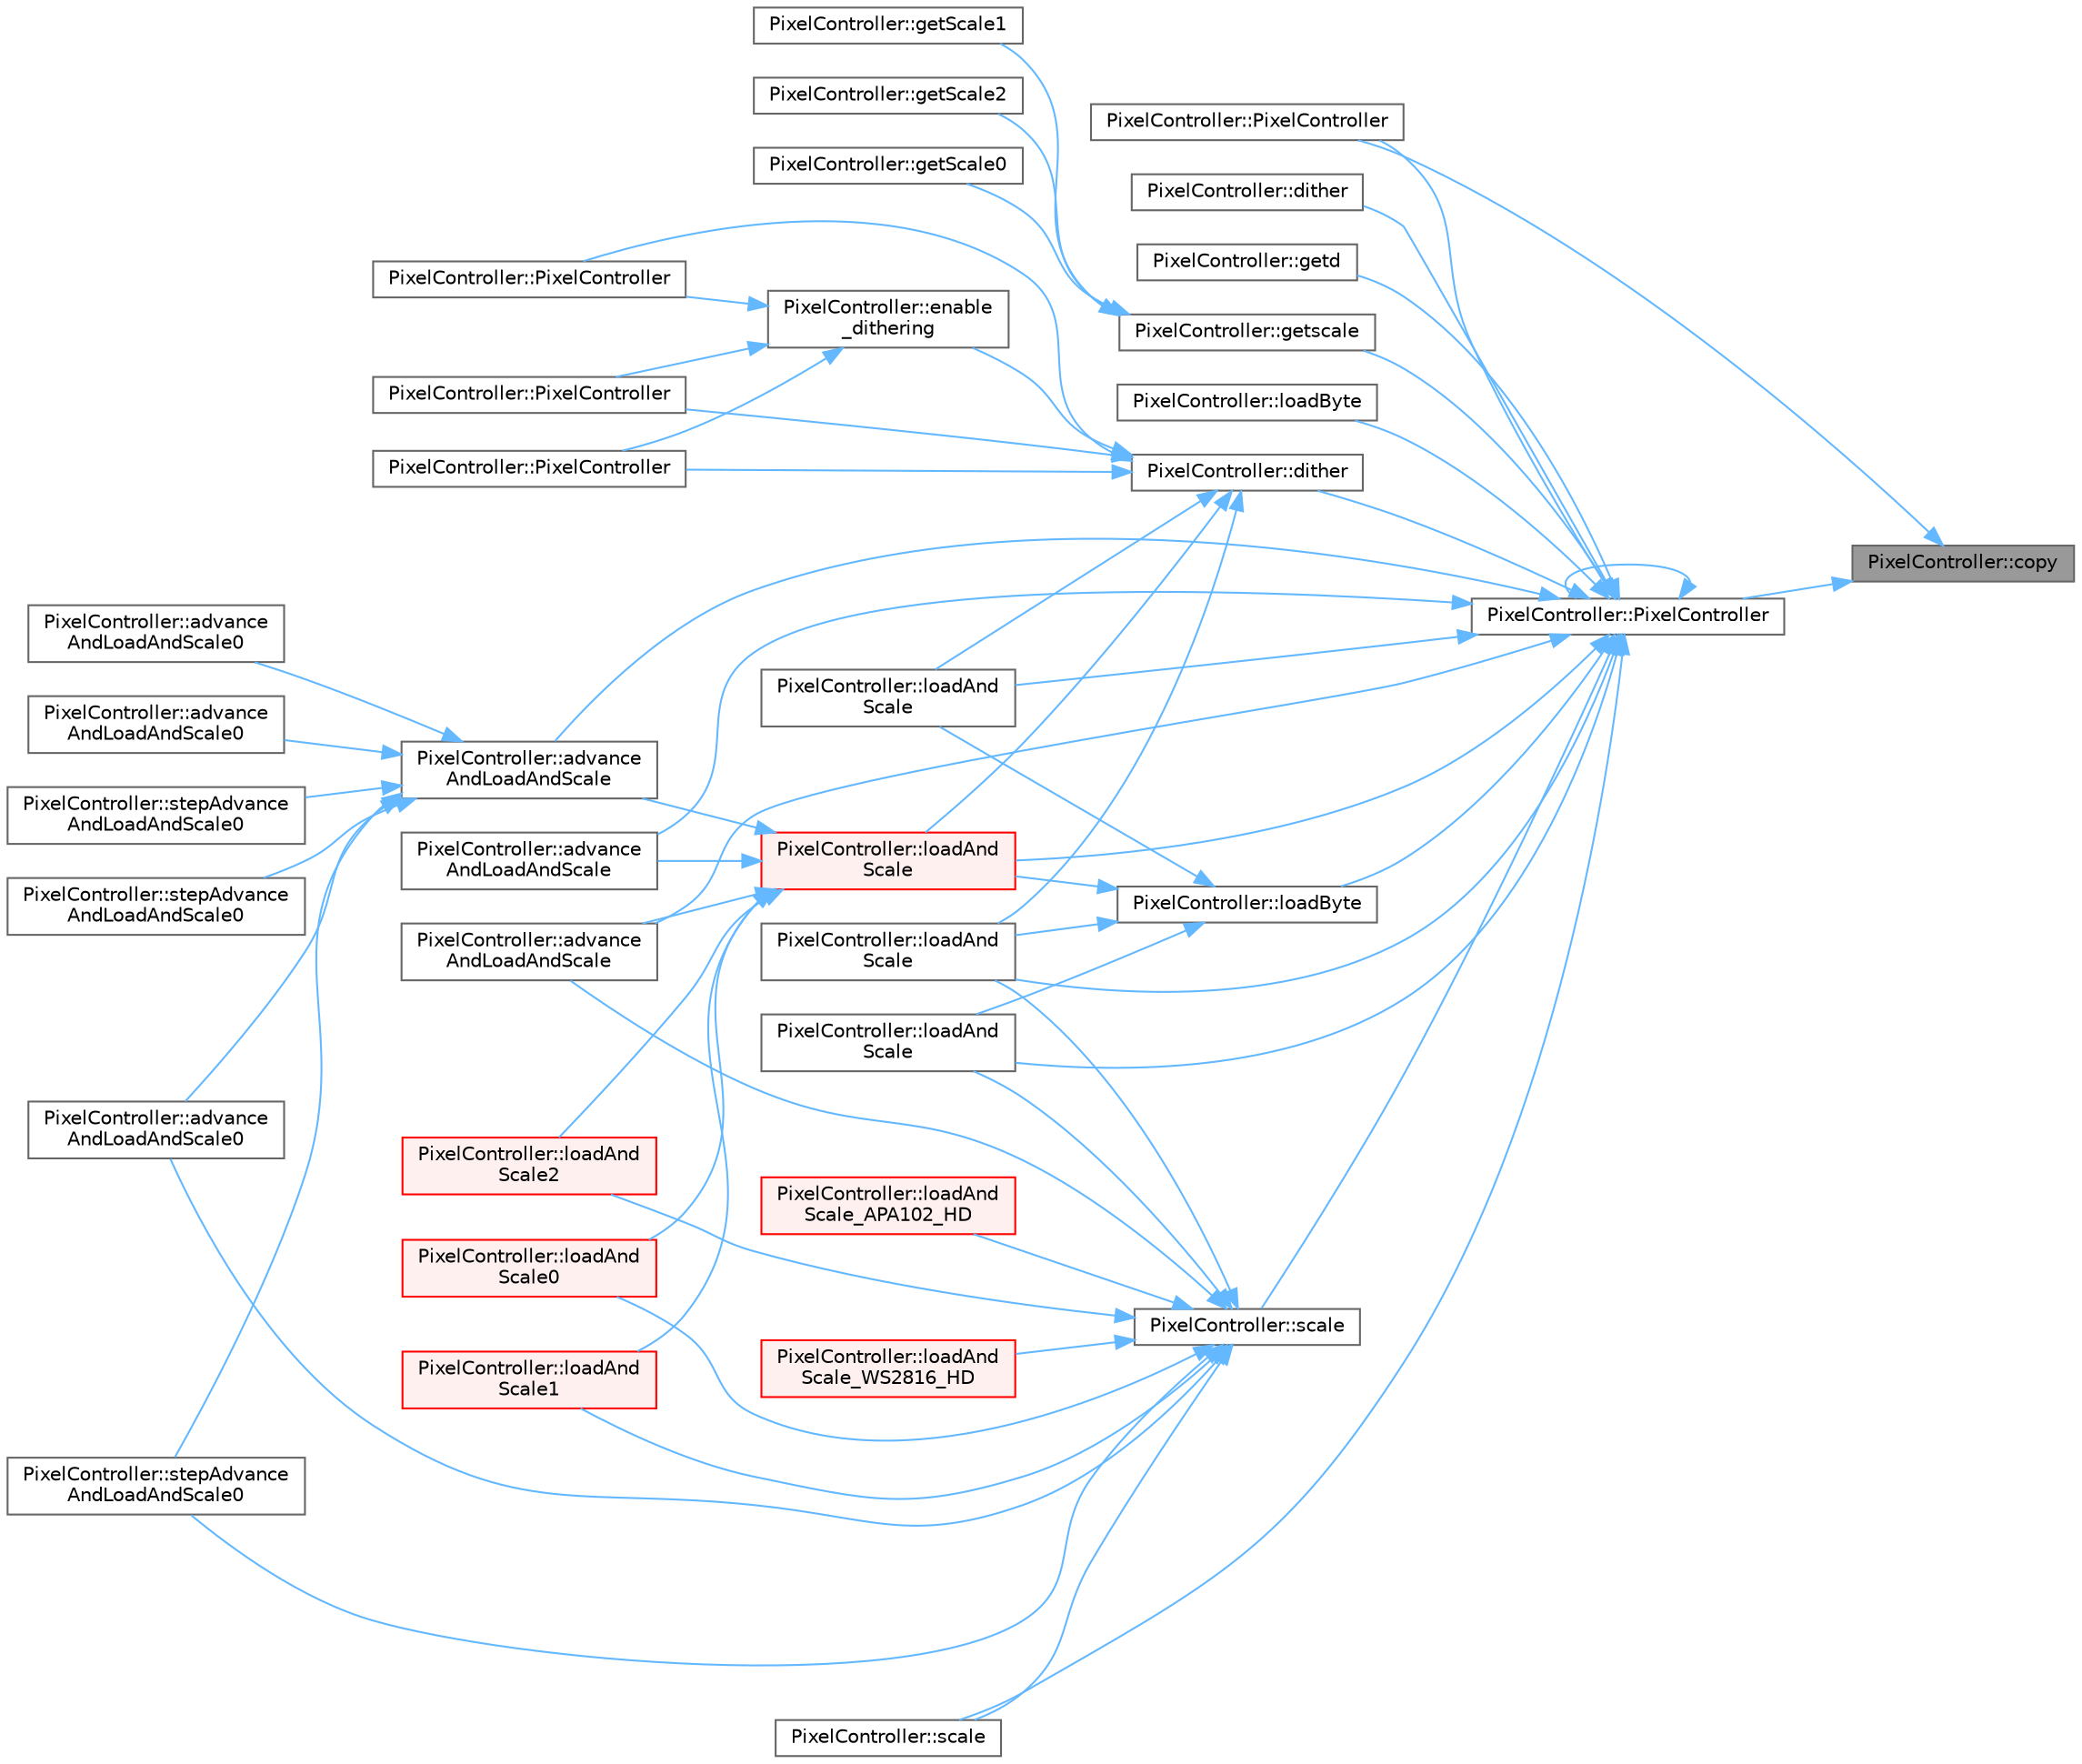 digraph "PixelController::copy"
{
 // LATEX_PDF_SIZE
  bgcolor="transparent";
  edge [fontname=Helvetica,fontsize=10,labelfontname=Helvetica,labelfontsize=10];
  node [fontname=Helvetica,fontsize=10,shape=box,height=0.2,width=0.4];
  rankdir="RL";
  Node1 [id="Node000001",label="PixelController::copy",height=0.2,width=0.4,color="gray40", fillcolor="grey60", style="filled", fontcolor="black",tooltip=" "];
  Node1 -> Node2 [id="edge1_Node000001_Node000002",dir="back",color="steelblue1",style="solid",tooltip=" "];
  Node2 [id="Node000002",label="PixelController::PixelController",height=0.2,width=0.4,color="grey40", fillcolor="white", style="filled",URL="$d0/dee/struct_pixel_controller_ae44229e20fb4ba4473b057dcda87122e.html#ae44229e20fb4ba4473b057dcda87122e",tooltip="Copy constructor."];
  Node2 -> Node2 [id="edge2_Node000002_Node000002",dir="back",color="steelblue1",style="solid",tooltip=" "];
  Node2 -> Node3 [id="edge3_Node000002_Node000003",dir="back",color="steelblue1",style="solid",tooltip=" "];
  Node3 [id="Node000003",label="PixelController::PixelController",height=0.2,width=0.4,color="grey40", fillcolor="white", style="filled",URL="$d0/dee/struct_pixel_controller_a648b1b6c35c0b90bac6e2baaba46f729.html#a648b1b6c35c0b90bac6e2baaba46f729",tooltip=" "];
  Node2 -> Node4 [id="edge4_Node000002_Node000004",dir="back",color="steelblue1",style="solid",tooltip=" "];
  Node4 [id="Node000004",label="PixelController::advance\lAndLoadAndScale",height=0.2,width=0.4,color="grey40", fillcolor="white", style="filled",URL="$d0/dee/struct_pixel_controller_a6c5dff0bd5be54ed5cdc8edb05d3ee2d.html#a6c5dff0bd5be54ed5cdc8edb05d3ee2d",tooltip="A version of loadAndScale() that advances the output data pointer."];
  Node4 -> Node5 [id="edge5_Node000004_Node000005",dir="back",color="steelblue1",style="solid",tooltip=" "];
  Node5 [id="Node000005",label="PixelController::advance\lAndLoadAndScale0",height=0.2,width=0.4,color="grey40", fillcolor="white", style="filled",URL="$d0/dee/struct_pixel_controller_aa6a77bc5cd442a95a4f36b3c39d09f6e.html#aa6a77bc5cd442a95a4f36b3c39d09f6e",tooltip="non-template alias of advanceAndLoadAndScale<0>()"];
  Node4 -> Node6 [id="edge6_Node000004_Node000006",dir="back",color="steelblue1",style="solid",tooltip=" "];
  Node6 [id="Node000006",label="PixelController::advance\lAndLoadAndScale0",height=0.2,width=0.4,color="grey40", fillcolor="white", style="filled",URL="$d0/dee/struct_pixel_controller_a9b3aad7f0649ea0d87e2ac243a6ede89.html#a9b3aad7f0649ea0d87e2ac243a6ede89",tooltip="non-template alias of advanceAndLoadAndScale<0>()"];
  Node4 -> Node7 [id="edge7_Node000004_Node000007",dir="back",color="steelblue1",style="solid",tooltip=" "];
  Node7 [id="Node000007",label="PixelController::advance\lAndLoadAndScale0",height=0.2,width=0.4,color="grey40", fillcolor="white", style="filled",URL="$d0/dee/struct_pixel_controller_a5ed1cdb992788946f8aa585e014491fa.html#a5ed1cdb992788946f8aa585e014491fa",tooltip="non-template alias of advanceAndLoadAndScale<0>()"];
  Node4 -> Node8 [id="edge8_Node000004_Node000008",dir="back",color="steelblue1",style="solid",tooltip=" "];
  Node8 [id="Node000008",label="PixelController::stepAdvance\lAndLoadAndScale0",height=0.2,width=0.4,color="grey40", fillcolor="white", style="filled",URL="$d0/dee/struct_pixel_controller_a0b169100513e0e2fe996401a8f653688.html#a0b169100513e0e2fe996401a8f653688",tooltip="stepDithering() and advanceAndLoadAndScale0()"];
  Node4 -> Node9 [id="edge9_Node000004_Node000009",dir="back",color="steelblue1",style="solid",tooltip=" "];
  Node9 [id="Node000009",label="PixelController::stepAdvance\lAndLoadAndScale0",height=0.2,width=0.4,color="grey40", fillcolor="white", style="filled",URL="$d0/dee/struct_pixel_controller_a1fd9d16856c759d9fe45025464eae1de.html#a1fd9d16856c759d9fe45025464eae1de",tooltip="stepDithering() and advanceAndLoadAndScale0()"];
  Node4 -> Node10 [id="edge10_Node000004_Node000010",dir="back",color="steelblue1",style="solid",tooltip=" "];
  Node10 [id="Node000010",label="PixelController::stepAdvance\lAndLoadAndScale0",height=0.2,width=0.4,color="grey40", fillcolor="white", style="filled",URL="$d0/dee/struct_pixel_controller_acb4a76e70b987649e50290f68648e9d6.html#acb4a76e70b987649e50290f68648e9d6",tooltip="stepDithering() and advanceAndLoadAndScale0()"];
  Node2 -> Node11 [id="edge11_Node000002_Node000011",dir="back",color="steelblue1",style="solid",tooltip=" "];
  Node11 [id="Node000011",label="PixelController::advance\lAndLoadAndScale",height=0.2,width=0.4,color="grey40", fillcolor="white", style="filled",URL="$d0/dee/struct_pixel_controller_aebc10b48403a00eb03bdb9e07e09f183.html#aebc10b48403a00eb03bdb9e07e09f183",tooltip="A version of loadAndScale() that advances the output data pointer."];
  Node2 -> Node12 [id="edge12_Node000002_Node000012",dir="back",color="steelblue1",style="solid",tooltip=" "];
  Node12 [id="Node000012",label="PixelController::advance\lAndLoadAndScale",height=0.2,width=0.4,color="grey40", fillcolor="white", style="filled",URL="$d0/dee/struct_pixel_controller_a7b2c3f0de852388e61d6b788d24f1ede.html#a7b2c3f0de852388e61d6b788d24f1ede",tooltip="A version of loadAndScale() that advances the output data pointer without dithering."];
  Node2 -> Node13 [id="edge13_Node000002_Node000013",dir="back",color="steelblue1",style="solid",tooltip=" "];
  Node13 [id="Node000013",label="PixelController::dither",height=0.2,width=0.4,color="grey40", fillcolor="white", style="filled",URL="$d0/dee/struct_pixel_controller_a9f94a8f75b316b2a289283b3ee53ad5d.html#a9f94a8f75b316b2a289283b3ee53ad5d",tooltip="Calculate a dither value."];
  Node2 -> Node14 [id="edge14_Node000002_Node000014",dir="back",color="steelblue1",style="solid",tooltip=" "];
  Node14 [id="Node000014",label="PixelController::dither",height=0.2,width=0.4,color="grey40", fillcolor="white", style="filled",URL="$d0/dee/struct_pixel_controller_aa2a1b38058a62a4337605425e482202f.html#aa2a1b38058a62a4337605425e482202f",tooltip="Calculate a dither value using the per-channel dither data."];
  Node14 -> Node15 [id="edge15_Node000014_Node000015",dir="back",color="steelblue1",style="solid",tooltip=" "];
  Node15 [id="Node000015",label="PixelController::PixelController",height=0.2,width=0.4,color="grey40", fillcolor="white", style="filled",URL="$d0/dee/struct_pixel_controller_a68e0ae41357f1dda75a5724cde6aa991.html#a68e0ae41357f1dda75a5724cde6aa991",tooltip="Constructor."];
  Node14 -> Node16 [id="edge16_Node000014_Node000016",dir="back",color="steelblue1",style="solid",tooltip=" "];
  Node16 [id="Node000016",label="PixelController::PixelController",height=0.2,width=0.4,color="grey40", fillcolor="white", style="filled",URL="$d0/dee/struct_pixel_controller_ac272cca24b476c78cddd257cd9406150.html#ac272cca24b476c78cddd257cd9406150",tooltip="Constructor."];
  Node14 -> Node17 [id="edge17_Node000014_Node000017",dir="back",color="steelblue1",style="solid",tooltip=" "];
  Node17 [id="Node000017",label="PixelController::PixelController",height=0.2,width=0.4,color="grey40", fillcolor="white", style="filled",URL="$d0/dee/struct_pixel_controller_ae1e1069b343fc0577828d28ffe3cead9.html#ae1e1069b343fc0577828d28ffe3cead9",tooltip="Constructor."];
  Node14 -> Node18 [id="edge18_Node000014_Node000018",dir="back",color="steelblue1",style="solid",tooltip=" "];
  Node18 [id="Node000018",label="PixelController::enable\l_dithering",height=0.2,width=0.4,color="grey40", fillcolor="white", style="filled",URL="$d0/dee/struct_pixel_controller_aa86847022436988b28343a76bab0db4c.html#aa86847022436988b28343a76bab0db4c",tooltip="Toggle dithering enable If dithering is set to enabled, this will re-init the dithering values (init_..."];
  Node18 -> Node15 [id="edge19_Node000018_Node000015",dir="back",color="steelblue1",style="solid",tooltip=" "];
  Node18 -> Node16 [id="edge20_Node000018_Node000016",dir="back",color="steelblue1",style="solid",tooltip=" "];
  Node18 -> Node17 [id="edge21_Node000018_Node000017",dir="back",color="steelblue1",style="solid",tooltip=" "];
  Node14 -> Node19 [id="edge22_Node000014_Node000019",dir="back",color="steelblue1",style="solid",tooltip=" "];
  Node19 [id="Node000019",label="PixelController::loadAnd\lScale",height=0.2,width=0.4,color="red", fillcolor="#FFF0F0", style="filled",URL="$d0/dee/struct_pixel_controller_a56fc5e5bf305e1760198c0a69ac85ff9.html#a56fc5e5bf305e1760198c0a69ac85ff9",tooltip="Loads, dithers, and scales a single byte for a given output slot, using class dither and scale values..."];
  Node19 -> Node4 [id="edge23_Node000019_Node000004",dir="back",color="steelblue1",style="solid",tooltip=" "];
  Node19 -> Node11 [id="edge24_Node000019_Node000011",dir="back",color="steelblue1",style="solid",tooltip=" "];
  Node19 -> Node12 [id="edge25_Node000019_Node000012",dir="back",color="steelblue1",style="solid",tooltip=" "];
  Node19 -> Node28 [id="edge26_Node000019_Node000028",dir="back",color="steelblue1",style="solid",tooltip=" "];
  Node28 [id="Node000028",label="PixelController::loadAnd\lScale0",height=0.2,width=0.4,color="red", fillcolor="#FFF0F0", style="filled",URL="$d0/dee/struct_pixel_controller_a4984f158bbc3b6c79ca16dd847fe67e1.html#a4984f158bbc3b6c79ca16dd847fe67e1",tooltip="non-template alias of loadAndScale<0>()"];
  Node19 -> Node37 [id="edge27_Node000019_Node000037",dir="back",color="steelblue1",style="solid",tooltip=" "];
  Node37 [id="Node000037",label="PixelController::loadAnd\lScale1",height=0.2,width=0.4,color="red", fillcolor="#FFF0F0", style="filled",URL="$d0/dee/struct_pixel_controller_a11f9b50f738c6d57d08d6776b3d8eb43.html#a11f9b50f738c6d57d08d6776b3d8eb43",tooltip="non-template alias of loadAndScale<1>()"];
  Node19 -> Node40 [id="edge28_Node000019_Node000040",dir="back",color="steelblue1",style="solid",tooltip=" "];
  Node40 [id="Node000040",label="PixelController::loadAnd\lScale2",height=0.2,width=0.4,color="red", fillcolor="#FFF0F0", style="filled",URL="$d0/dee/struct_pixel_controller_a33c22b408cbc9eb8b9d98993fe985264.html#a33c22b408cbc9eb8b9d98993fe985264",tooltip="non-template alias of loadAndScale<2>()"];
  Node14 -> Node41 [id="edge29_Node000014_Node000041",dir="back",color="steelblue1",style="solid",tooltip=" "];
  Node41 [id="Node000041",label="PixelController::loadAnd\lScale",height=0.2,width=0.4,color="grey40", fillcolor="white", style="filled",URL="$d0/dee/struct_pixel_controller_a73553caa10abdb91e454a27456fc14e5.html#a73553caa10abdb91e454a27456fc14e5",tooltip="Loads, dithers, and scales a single byte for a given output slot and lane, using class dither and sca..."];
  Node14 -> Node42 [id="edge30_Node000014_Node000042",dir="back",color="steelblue1",style="solid",tooltip=" "];
  Node42 [id="Node000042",label="PixelController::loadAnd\lScale",height=0.2,width=0.4,color="grey40", fillcolor="white", style="filled",URL="$d0/dee/struct_pixel_controller_a7f2b0c051d473813018715f1621ea259.html#a7f2b0c051d473813018715f1621ea259",tooltip="Loads, dithers, and scales a single byte for a given output slot and lane."];
  Node2 -> Node43 [id="edge31_Node000002_Node000043",dir="back",color="steelblue1",style="solid",tooltip=" "];
  Node43 [id="Node000043",label="PixelController::getd",height=0.2,width=0.4,color="grey40", fillcolor="white", style="filled",URL="$d0/dee/struct_pixel_controller_a894fa569a9ee8a3b58dd3cbf37ea727f.html#a894fa569a9ee8a3b58dd3cbf37ea727f",tooltip="Gets the dithering data for the provided output slot."];
  Node2 -> Node44 [id="edge32_Node000002_Node000044",dir="back",color="steelblue1",style="solid",tooltip=" "];
  Node44 [id="Node000044",label="PixelController::getscale",height=0.2,width=0.4,color="grey40", fillcolor="white", style="filled",URL="$d0/dee/struct_pixel_controller_a9d1ddf7aa7b8e5a3896a898911f0a6cd.html#a9d1ddf7aa7b8e5a3896a898911f0a6cd",tooltip="Gets the scale data for the provided output slot."];
  Node44 -> Node45 [id="edge33_Node000044_Node000045",dir="back",color="steelblue1",style="solid",tooltip=" "];
  Node45 [id="Node000045",label="PixelController::getScale0",height=0.2,width=0.4,color="grey40", fillcolor="white", style="filled",URL="$d0/dee/struct_pixel_controller_a320fa30e08b30b14bf81dfde27c5b971.html#a320fa30e08b30b14bf81dfde27c5b971",tooltip="non-template alias of getscale<0>()"];
  Node44 -> Node46 [id="edge34_Node000044_Node000046",dir="back",color="steelblue1",style="solid",tooltip=" "];
  Node46 [id="Node000046",label="PixelController::getScale1",height=0.2,width=0.4,color="grey40", fillcolor="white", style="filled",URL="$d0/dee/struct_pixel_controller_aec2cbf1845d2343e2e7b840f36d0bbe7.html#aec2cbf1845d2343e2e7b840f36d0bbe7",tooltip="non-template alias of getscale<1>()"];
  Node44 -> Node47 [id="edge35_Node000044_Node000047",dir="back",color="steelblue1",style="solid",tooltip=" "];
  Node47 [id="Node000047",label="PixelController::getScale2",height=0.2,width=0.4,color="grey40", fillcolor="white", style="filled",URL="$d0/dee/struct_pixel_controller_a6ac29f180ad5429301cb6e3ac3966616.html#a6ac29f180ad5429301cb6e3ac3966616",tooltip="non-template alias of getscale<2>()"];
  Node2 -> Node19 [id="edge36_Node000002_Node000019",dir="back",color="steelblue1",style="solid",tooltip=" "];
  Node2 -> Node41 [id="edge37_Node000002_Node000041",dir="back",color="steelblue1",style="solid",tooltip=" "];
  Node2 -> Node42 [id="edge38_Node000002_Node000042",dir="back",color="steelblue1",style="solid",tooltip=" "];
  Node2 -> Node48 [id="edge39_Node000002_Node000048",dir="back",color="steelblue1",style="solid",tooltip=" "];
  Node48 [id="Node000048",label="PixelController::loadAnd\lScale",height=0.2,width=0.4,color="grey40", fillcolor="white", style="filled",URL="$d0/dee/struct_pixel_controller_a2096cee6b377960ef21fbda622f08994.html#a2096cee6b377960ef21fbda622f08994",tooltip="Loads and scales a single byte for a given output slot and lane."];
  Node2 -> Node49 [id="edge40_Node000002_Node000049",dir="back",color="steelblue1",style="solid",tooltip=" "];
  Node49 [id="Node000049",label="PixelController::loadByte",height=0.2,width=0.4,color="grey40", fillcolor="white", style="filled",URL="$d0/dee/struct_pixel_controller_a75ef76fbecdc9b39b01eeab216845d9d.html#a75ef76fbecdc9b39b01eeab216845d9d",tooltip="Read a byte of LED data."];
  Node49 -> Node19 [id="edge41_Node000049_Node000019",dir="back",color="steelblue1",style="solid",tooltip=" "];
  Node49 -> Node41 [id="edge42_Node000049_Node000041",dir="back",color="steelblue1",style="solid",tooltip=" "];
  Node49 -> Node42 [id="edge43_Node000049_Node000042",dir="back",color="steelblue1",style="solid",tooltip=" "];
  Node49 -> Node48 [id="edge44_Node000049_Node000048",dir="back",color="steelblue1",style="solid",tooltip=" "];
  Node2 -> Node50 [id="edge45_Node000002_Node000050",dir="back",color="steelblue1",style="solid",tooltip=" "];
  Node50 [id="Node000050",label="PixelController::loadByte",height=0.2,width=0.4,color="grey40", fillcolor="white", style="filled",URL="$d0/dee/struct_pixel_controller_af18d90ea43599f9135cea2b60ccc5065.html#af18d90ea43599f9135cea2b60ccc5065",tooltip="Read a byte of LED data for parallel output."];
  Node2 -> Node51 [id="edge46_Node000002_Node000051",dir="back",color="steelblue1",style="solid",tooltip=" "];
  Node51 [id="Node000051",label="PixelController::scale",height=0.2,width=0.4,color="grey40", fillcolor="white", style="filled",URL="$d0/dee/struct_pixel_controller_aad6f8ce8a3aa9429025e67050e312929.html#aad6f8ce8a3aa9429025e67050e312929",tooltip="Scale a value."];
  Node2 -> Node52 [id="edge47_Node000002_Node000052",dir="back",color="steelblue1",style="solid",tooltip=" "];
  Node52 [id="Node000052",label="PixelController::scale",height=0.2,width=0.4,color="grey40", fillcolor="white", style="filled",URL="$d0/dee/struct_pixel_controller_a060678fc5a4cf518e155ed3a6145b8d4.html#a060678fc5a4cf518e155ed3a6145b8d4",tooltip="Scale a value using the per-channel scale data."];
  Node52 -> Node12 [id="edge48_Node000052_Node000012",dir="back",color="steelblue1",style="solid",tooltip=" "];
  Node52 -> Node7 [id="edge49_Node000052_Node000007",dir="back",color="steelblue1",style="solid",tooltip=" "];
  Node52 -> Node42 [id="edge50_Node000052_Node000042",dir="back",color="steelblue1",style="solid",tooltip=" "];
  Node52 -> Node48 [id="edge51_Node000052_Node000048",dir="back",color="steelblue1",style="solid",tooltip=" "];
  Node52 -> Node28 [id="edge52_Node000052_Node000028",dir="back",color="steelblue1",style="solid",tooltip=" "];
  Node52 -> Node37 [id="edge53_Node000052_Node000037",dir="back",color="steelblue1",style="solid",tooltip=" "];
  Node52 -> Node40 [id="edge54_Node000052_Node000040",dir="back",color="steelblue1",style="solid",tooltip=" "];
  Node52 -> Node53 [id="edge55_Node000052_Node000053",dir="back",color="steelblue1",style="solid",tooltip=" "];
  Node53 [id="Node000053",label="PixelController::loadAnd\lScale_APA102_HD",height=0.2,width=0.4,color="red", fillcolor="#FFF0F0", style="filled",URL="$d0/dee/struct_pixel_controller_a07853a147d535144f71b3f2640f4b0d5.html#a07853a147d535144f71b3f2640f4b0d5",tooltip=" "];
  Node52 -> Node55 [id="edge56_Node000052_Node000055",dir="back",color="steelblue1",style="solid",tooltip=" "];
  Node55 [id="Node000055",label="PixelController::loadAnd\lScale_WS2816_HD",height=0.2,width=0.4,color="red", fillcolor="#FFF0F0", style="filled",URL="$d0/dee/struct_pixel_controller_a052385f847c0e13b506fe7003320e907.html#a052385f847c0e13b506fe7003320e907",tooltip=" "];
  Node52 -> Node51 [id="edge57_Node000052_Node000051",dir="back",color="steelblue1",style="solid",tooltip=" "];
  Node52 -> Node10 [id="edge58_Node000052_Node000010",dir="back",color="steelblue1",style="solid",tooltip=" "];
  Node1 -> Node3 [id="edge59_Node000001_Node000003",dir="back",color="steelblue1",style="solid",tooltip=" "];
}
